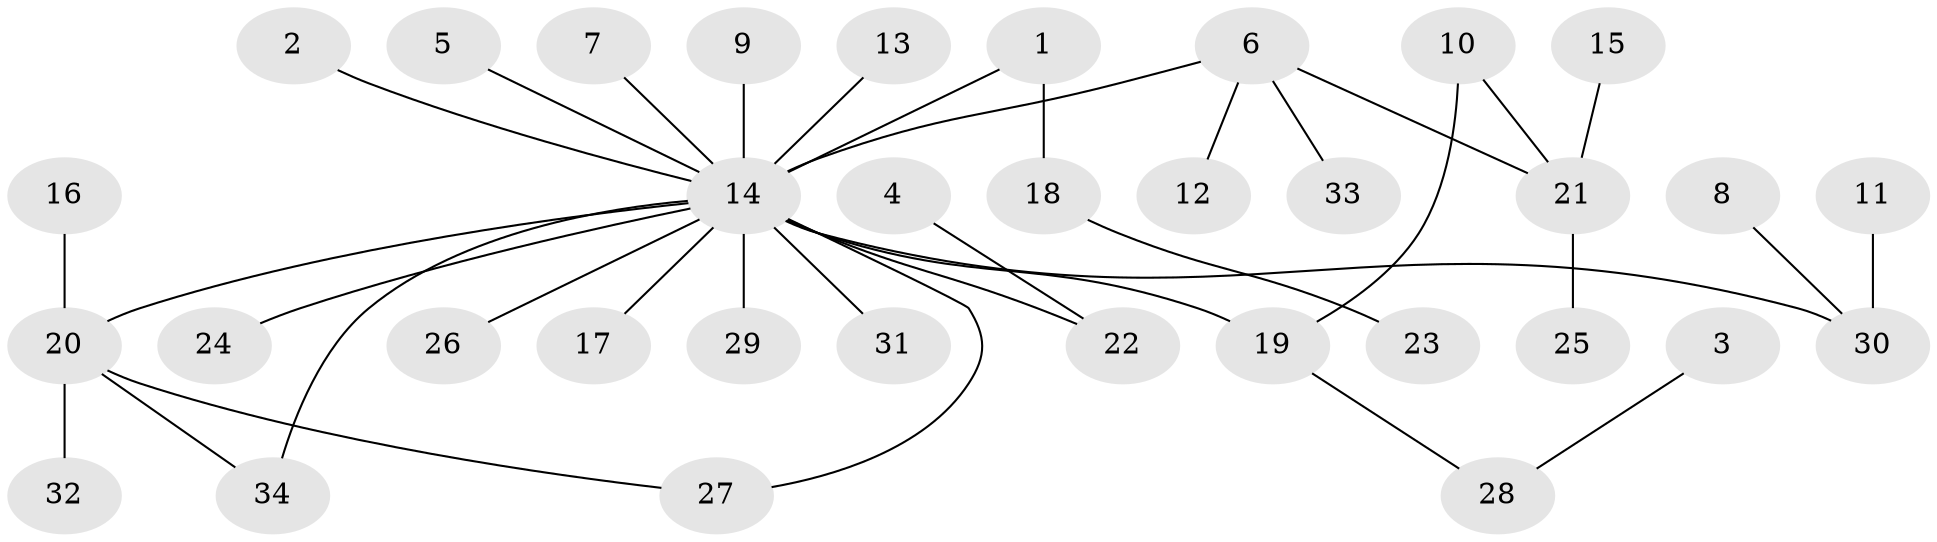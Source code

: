 // original degree distribution, {19: 0.014925373134328358, 5: 0.04477611940298507, 4: 0.1044776119402985, 2: 0.11940298507462686, 1: 0.6119402985074627, 3: 0.1044776119402985}
// Generated by graph-tools (version 1.1) at 2025/49/03/09/25 03:49:52]
// undirected, 34 vertices, 36 edges
graph export_dot {
graph [start="1"]
  node [color=gray90,style=filled];
  1;
  2;
  3;
  4;
  5;
  6;
  7;
  8;
  9;
  10;
  11;
  12;
  13;
  14;
  15;
  16;
  17;
  18;
  19;
  20;
  21;
  22;
  23;
  24;
  25;
  26;
  27;
  28;
  29;
  30;
  31;
  32;
  33;
  34;
  1 -- 14 [weight=1.0];
  1 -- 18 [weight=1.0];
  2 -- 14 [weight=1.0];
  3 -- 28 [weight=1.0];
  4 -- 22 [weight=1.0];
  5 -- 14 [weight=1.0];
  6 -- 12 [weight=1.0];
  6 -- 14 [weight=1.0];
  6 -- 21 [weight=1.0];
  6 -- 33 [weight=1.0];
  7 -- 14 [weight=1.0];
  8 -- 30 [weight=1.0];
  9 -- 14 [weight=1.0];
  10 -- 19 [weight=1.0];
  10 -- 21 [weight=1.0];
  11 -- 30 [weight=1.0];
  13 -- 14 [weight=1.0];
  14 -- 17 [weight=1.0];
  14 -- 19 [weight=1.0];
  14 -- 20 [weight=1.0];
  14 -- 22 [weight=1.0];
  14 -- 24 [weight=1.0];
  14 -- 26 [weight=1.0];
  14 -- 27 [weight=1.0];
  14 -- 29 [weight=1.0];
  14 -- 30 [weight=1.0];
  14 -- 31 [weight=1.0];
  14 -- 34 [weight=1.0];
  15 -- 21 [weight=1.0];
  16 -- 20 [weight=1.0];
  18 -- 23 [weight=1.0];
  19 -- 28 [weight=1.0];
  20 -- 27 [weight=1.0];
  20 -- 32 [weight=1.0];
  20 -- 34 [weight=1.0];
  21 -- 25 [weight=1.0];
}
